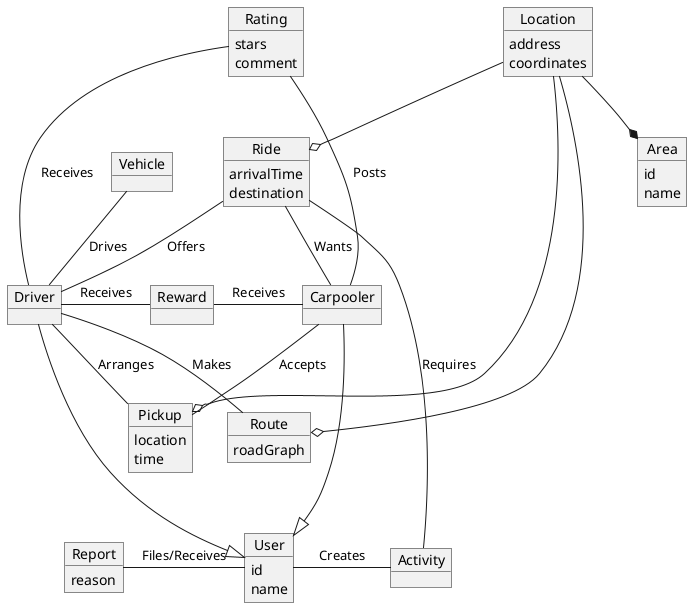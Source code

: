 @startuml
object User {
    id
    name
}

object Driver {
}

Driver --down|> User

object Vehicle {
}

Driver --up Vehicle: "Drives"

object Carpooler {
}

Carpooler --down|> User

object Ride {
    arrivalTime
    destination
}

Carpooler --up Ride: "Wants"

Driver --up Ride: "Offers"

Driver --right[hidden] Carpooler

object Reward {
}

Reward --left Driver: "Receives"

Reward --right Carpooler: "Receives"

object Rating {
    stars
    comment
}

Ride --up[hidden] Rating

Rating -- Driver: "Receives"

Rating -- Carpooler: "Posts"

object Report {
    reason
}

Report --right User: "Files/Receives"

object Pickup {
    location
    time
}

Driver -- Pickup: "Arranges"
Carpooler -- Pickup: "Accepts"

Reward --up[hidden] Ride
Pickup --up[hidden] Reward

object Route {
    roadGraph
}

Driver -- Route: "Makes"

User --up[hidden] Pickup
User --up[hidden] Route

object Location {
    address
    coordinates
}

Location --o Ride
Location --o Pickup
Location --o Route

object Area {
    id
    name
}

Location --* Area

object Activity {

}
User --right Activity: "Creates"

Activity --up Ride: "Requires"

@enduml
